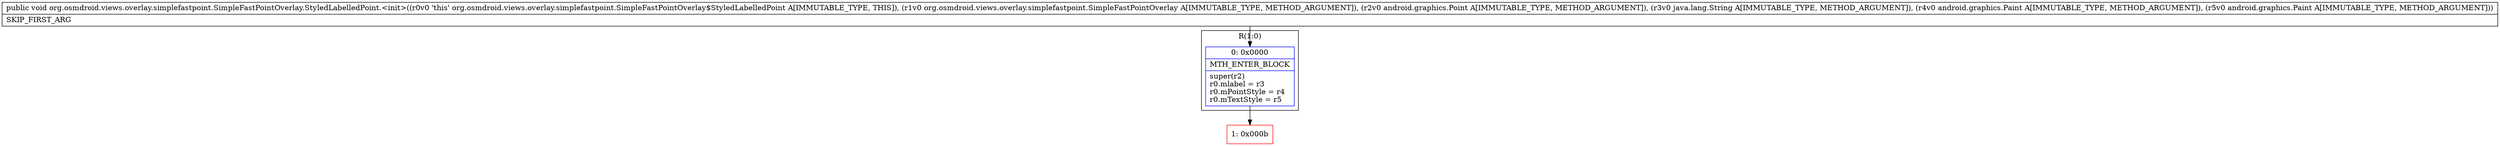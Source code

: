 digraph "CFG fororg.osmdroid.views.overlay.simplefastpoint.SimpleFastPointOverlay.StyledLabelledPoint.\<init\>(Lorg\/osmdroid\/views\/overlay\/simplefastpoint\/SimpleFastPointOverlay;Landroid\/graphics\/Point;Ljava\/lang\/String;Landroid\/graphics\/Paint;Landroid\/graphics\/Paint;)V" {
subgraph cluster_Region_1837472122 {
label = "R(1:0)";
node [shape=record,color=blue];
Node_0 [shape=record,label="{0\:\ 0x0000|MTH_ENTER_BLOCK\l|super(r2)\lr0.mlabel = r3\lr0.mPointStyle = r4\lr0.mTextStyle = r5\l}"];
}
Node_1 [shape=record,color=red,label="{1\:\ 0x000b}"];
MethodNode[shape=record,label="{public void org.osmdroid.views.overlay.simplefastpoint.SimpleFastPointOverlay.StyledLabelledPoint.\<init\>((r0v0 'this' org.osmdroid.views.overlay.simplefastpoint.SimpleFastPointOverlay$StyledLabelledPoint A[IMMUTABLE_TYPE, THIS]), (r1v0 org.osmdroid.views.overlay.simplefastpoint.SimpleFastPointOverlay A[IMMUTABLE_TYPE, METHOD_ARGUMENT]), (r2v0 android.graphics.Point A[IMMUTABLE_TYPE, METHOD_ARGUMENT]), (r3v0 java.lang.String A[IMMUTABLE_TYPE, METHOD_ARGUMENT]), (r4v0 android.graphics.Paint A[IMMUTABLE_TYPE, METHOD_ARGUMENT]), (r5v0 android.graphics.Paint A[IMMUTABLE_TYPE, METHOD_ARGUMENT]))  | SKIP_FIRST_ARG\l}"];
MethodNode -> Node_0;
Node_0 -> Node_1;
}

